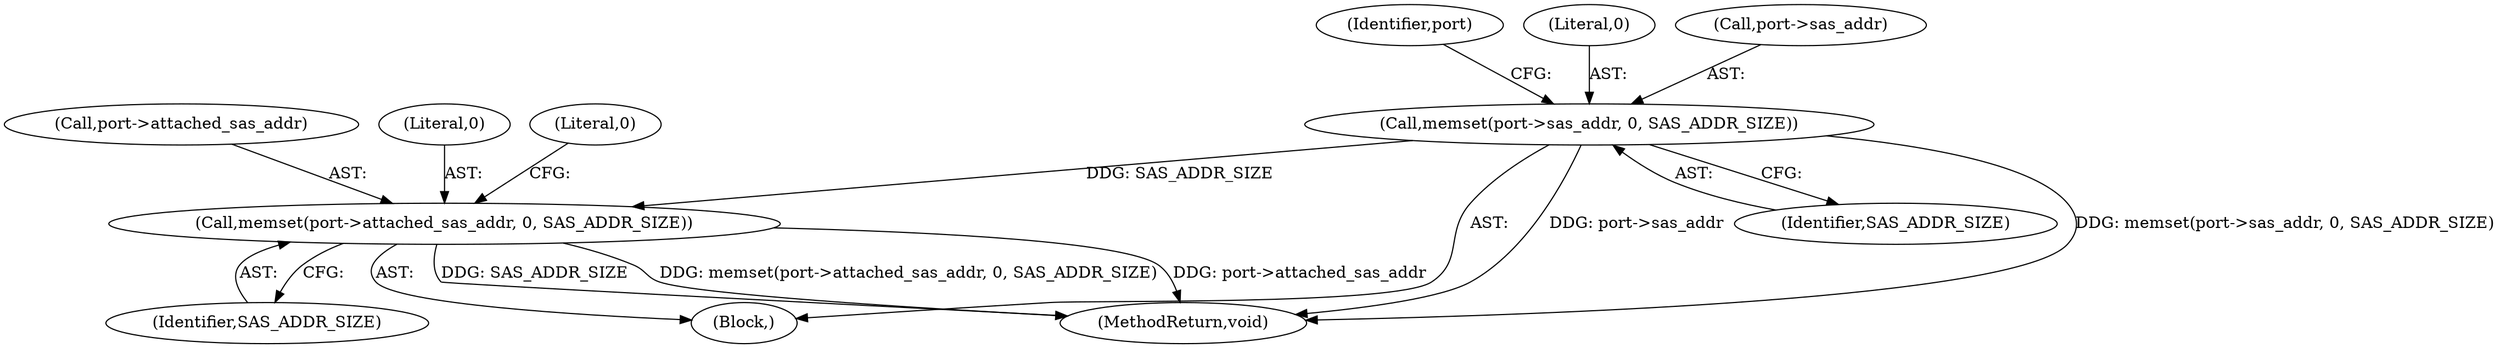 digraph "0_linux_0558f33c06bb910e2879e355192227a8e8f0219d_9@API" {
"1000238" [label="(Call,memset(port->sas_addr, 0, SAS_ADDR_SIZE))"];
"1000244" [label="(Call,memset(port->attached_sas_addr, 0, SAS_ADDR_SIZE))"];
"1000244" [label="(Call,memset(port->attached_sas_addr, 0, SAS_ADDR_SIZE))"];
"1000246" [label="(Identifier,port)"];
"1000243" [label="(Identifier,SAS_ADDR_SIZE)"];
"1000283" [label="(MethodReturn,void)"];
"1000242" [label="(Literal,0)"];
"1000250" [label="(Literal,0)"];
"1000245" [label="(Call,port->attached_sas_addr)"];
"1000248" [label="(Literal,0)"];
"1000232" [label="(Block,)"];
"1000238" [label="(Call,memset(port->sas_addr, 0, SAS_ADDR_SIZE))"];
"1000239" [label="(Call,port->sas_addr)"];
"1000249" [label="(Identifier,SAS_ADDR_SIZE)"];
"1000238" -> "1000232"  [label="AST: "];
"1000238" -> "1000243"  [label="CFG: "];
"1000239" -> "1000238"  [label="AST: "];
"1000242" -> "1000238"  [label="AST: "];
"1000243" -> "1000238"  [label="AST: "];
"1000246" -> "1000238"  [label="CFG: "];
"1000238" -> "1000283"  [label="DDG: port->sas_addr"];
"1000238" -> "1000283"  [label="DDG: memset(port->sas_addr, 0, SAS_ADDR_SIZE)"];
"1000238" -> "1000244"  [label="DDG: SAS_ADDR_SIZE"];
"1000244" -> "1000232"  [label="AST: "];
"1000244" -> "1000249"  [label="CFG: "];
"1000245" -> "1000244"  [label="AST: "];
"1000248" -> "1000244"  [label="AST: "];
"1000249" -> "1000244"  [label="AST: "];
"1000250" -> "1000244"  [label="CFG: "];
"1000244" -> "1000283"  [label="DDG: memset(port->attached_sas_addr, 0, SAS_ADDR_SIZE)"];
"1000244" -> "1000283"  [label="DDG: port->attached_sas_addr"];
"1000244" -> "1000283"  [label="DDG: SAS_ADDR_SIZE"];
}
